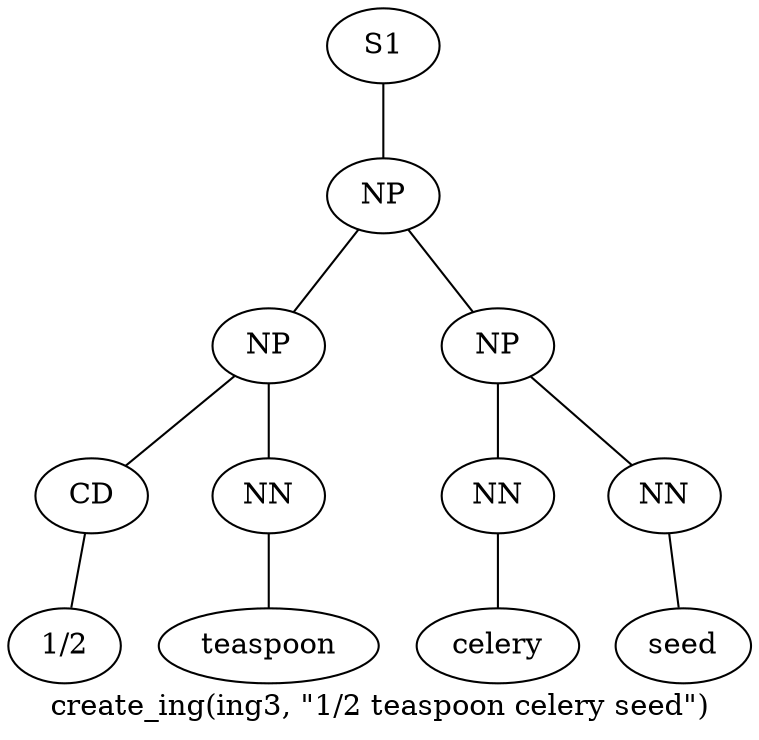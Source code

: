 graph SyntaxGraph {
	label = "create_ing(ing3, \"1/2 teaspoon celery seed\")";
	Node0 [label="S1"];
	Node1 [label="NP"];
	Node2 [label="NP"];
	Node3 [label="CD"];
	Node4 [label="1/2"];
	Node5 [label="NN"];
	Node6 [label="teaspoon"];
	Node7 [label="NP"];
	Node8 [label="NN"];
	Node9 [label="celery"];
	Node10 [label="NN"];
	Node11 [label="seed"];

	Node0 -- Node1;
	Node1 -- Node2;
	Node1 -- Node7;
	Node2 -- Node3;
	Node2 -- Node5;
	Node3 -- Node4;
	Node5 -- Node6;
	Node7 -- Node8;
	Node7 -- Node10;
	Node8 -- Node9;
	Node10 -- Node11;
}